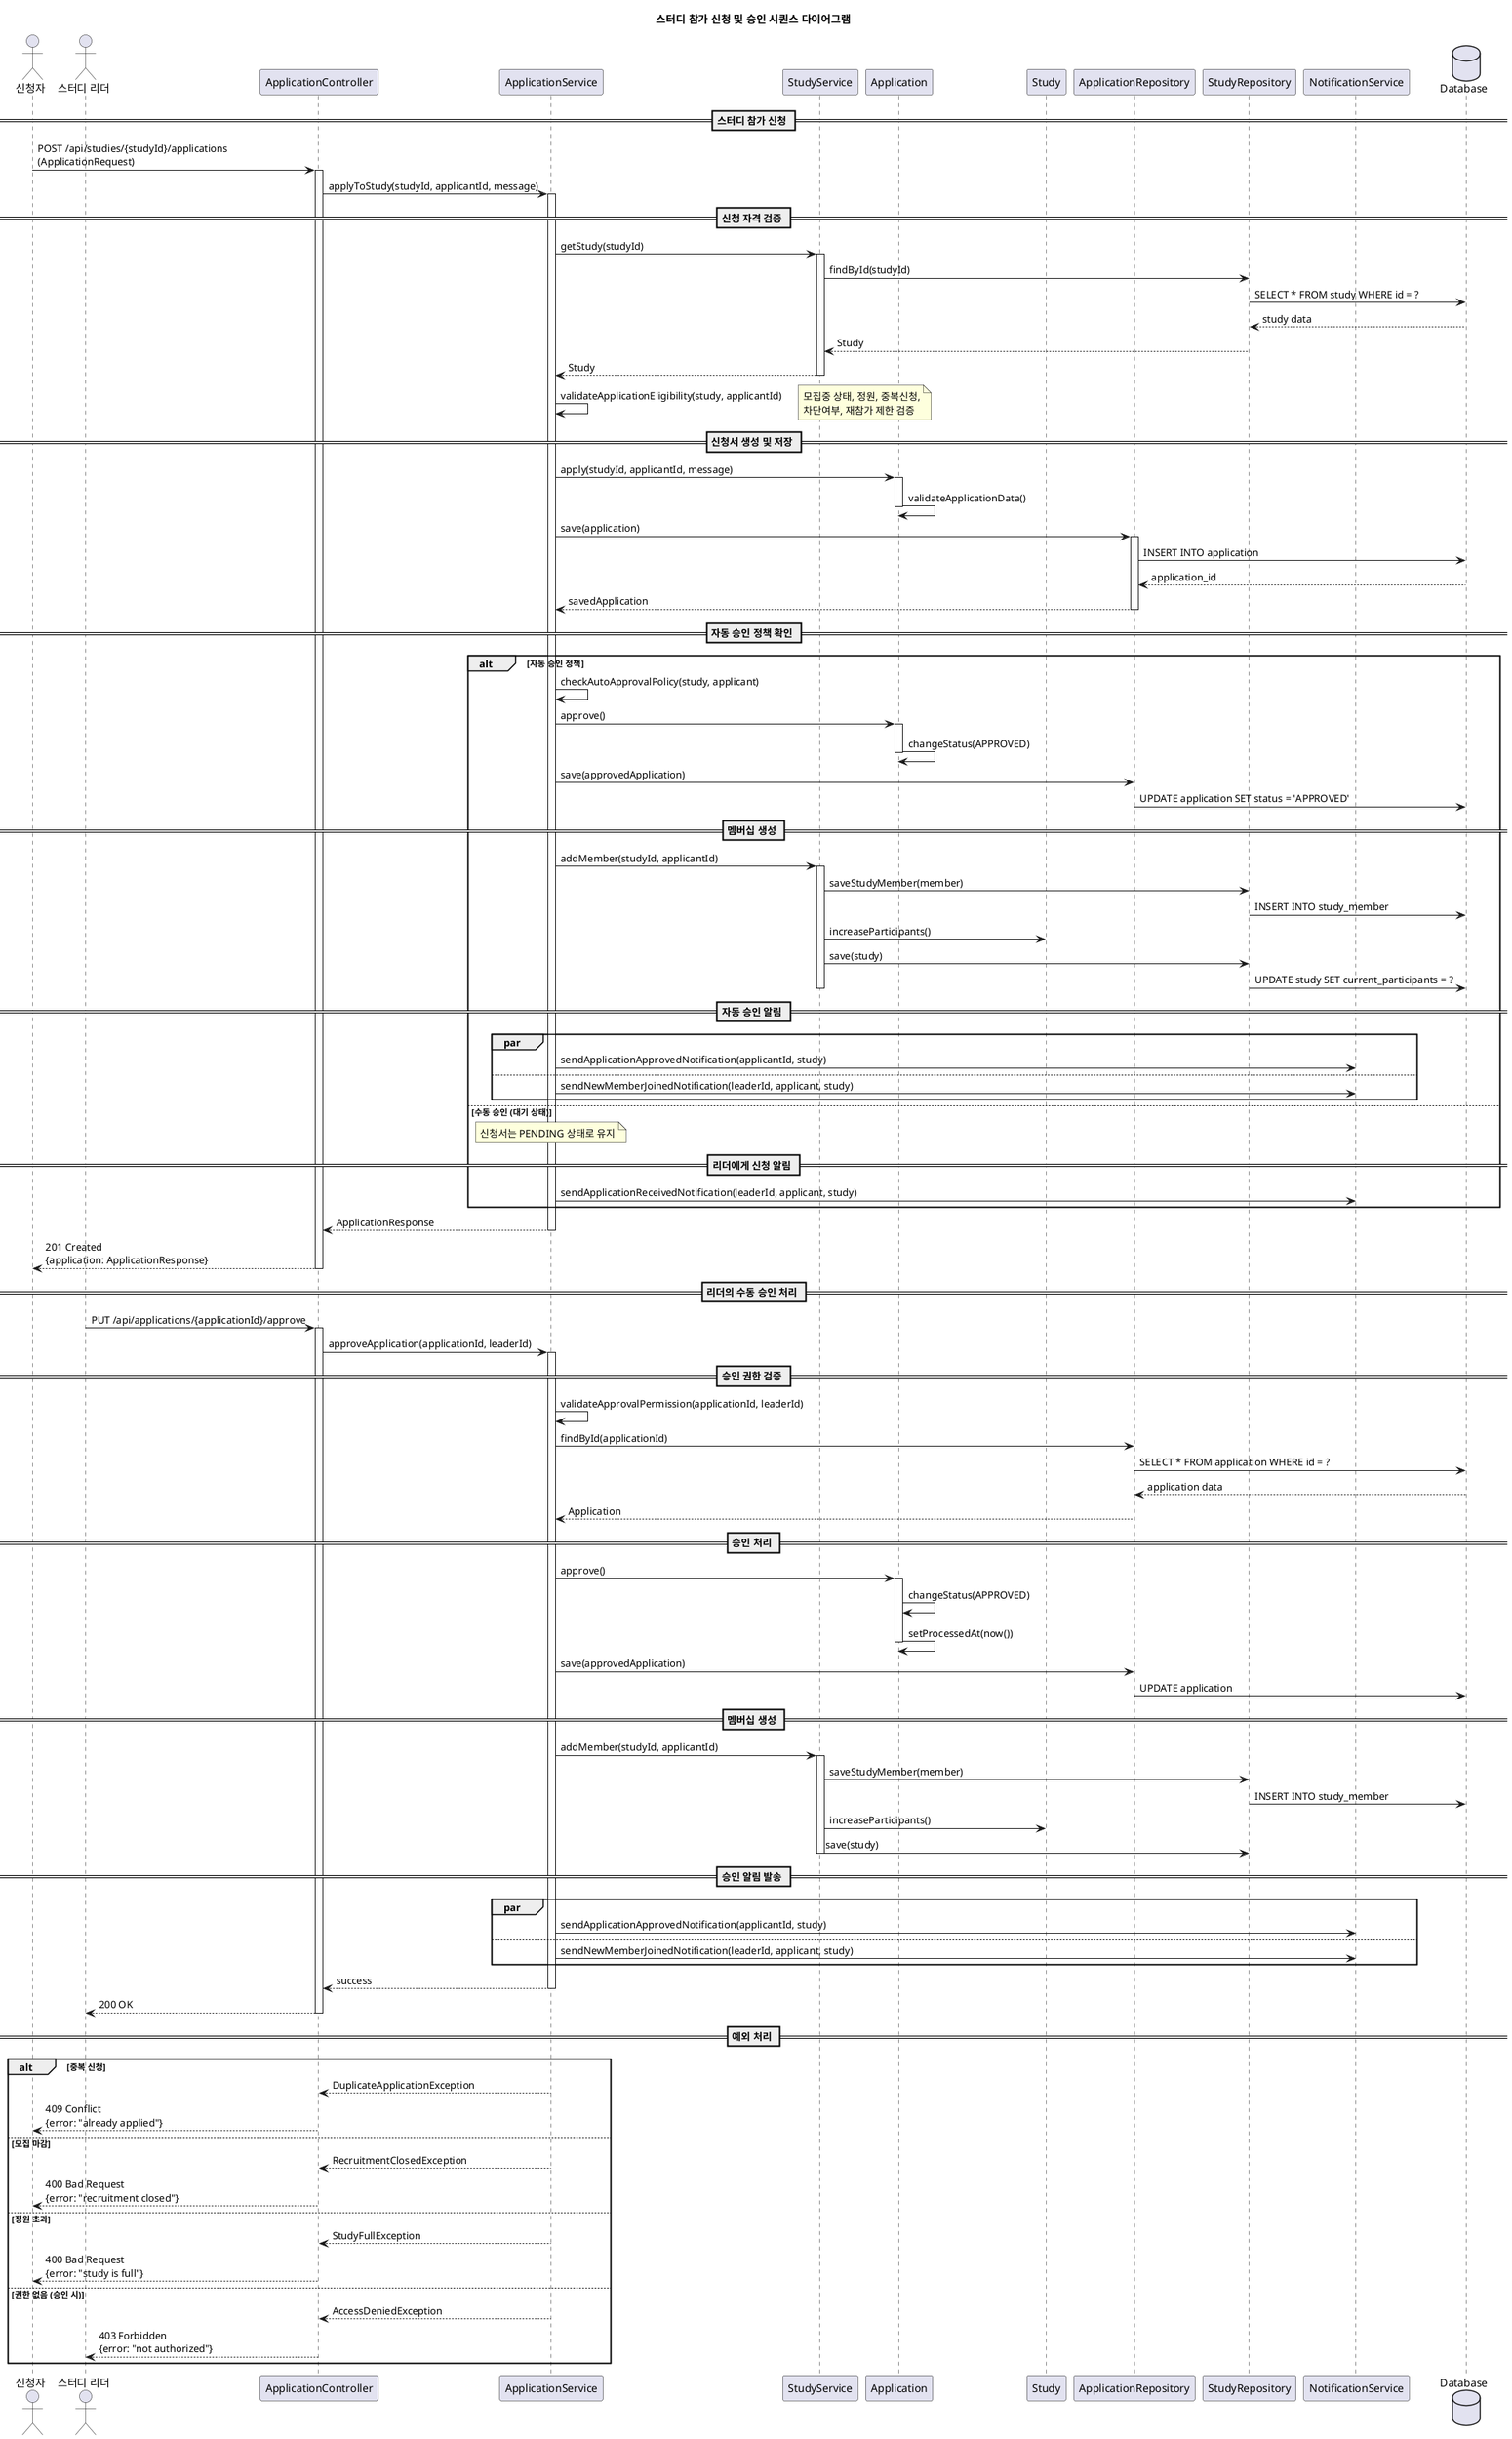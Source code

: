 @startuml
title 스터디 참가 신청 및 승인 시퀀스 다이어그램

actor "신청자" as Applicant
actor "스터디 리더" as Leader
participant "ApplicationController" as AppController
participant "ApplicationService" as AppService
participant "StudyService" as StudyService
participant "Application" as AppDomain
participant "Study" as StudyDomain
participant "ApplicationRepository" as AppRepository
participant "StudyRepository" as StudyRepo
participant "NotificationService" as NotifyService
database "Database" as DB

== 스터디 참가 신청 ==
Applicant -> AppController: POST /api/studies/{studyId}/applications\n(ApplicationRequest)
activate AppController

AppController -> AppService: applyToStudy(studyId, applicantId, message)
activate AppService

== 신청 자격 검증 ==
AppService -> StudyService: getStudy(studyId)
activate StudyService
StudyService -> StudyRepo: findById(studyId)
StudyRepo -> DB: SELECT * FROM study WHERE id = ?
DB --> StudyRepo: study data
StudyRepo --> StudyService: Study
StudyService --> AppService: Study
deactivate StudyService

AppService -> AppService: validateApplicationEligibility(study, applicantId)
note right: 모집중 상태, 정원, 중복신청,\n차단여부, 재참가 제한 검증

== 신청서 생성 및 저장 ==
AppService -> AppDomain: apply(studyId, applicantId, message)
activate AppDomain
AppDomain -> AppDomain: validateApplicationData()
deactivate AppDomain

AppService -> AppRepository: save(application)
activate AppRepository
AppRepository -> DB: INSERT INTO application
DB --> AppRepository: application_id
AppRepository --> AppService: savedApplication
deactivate AppRepository

== 자동 승인 정책 확인 ==
alt 자동 승인 정책
    AppService -> AppService: checkAutoApprovalPolicy(study, applicant)

    AppService -> AppDomain: approve()
    activate AppDomain
    AppDomain -> AppDomain: changeStatus(APPROVED)
    deactivate AppDomain

    AppService -> AppRepository: save(approvedApplication)
    AppRepository -> DB: UPDATE application SET status = 'APPROVED'

    == 멤버십 생성 ==
    AppService -> StudyService: addMember(studyId, applicantId)
    activate StudyService
    StudyService -> StudyRepo: saveStudyMember(member)
    StudyRepo -> DB: INSERT INTO study_member
    StudyService -> StudyDomain: increaseParticipants()
    StudyService -> StudyRepo: save(study)
    StudyRepo -> DB: UPDATE study SET current_participants = ?
    deactivate StudyService

    == 자동 승인 알림 ==
    par
        AppService -> NotifyService: sendApplicationApprovedNotification(applicantId, study)
    else
        AppService -> NotifyService: sendNewMemberJoinedNotification(leaderId, applicant, study)
    end

else 수동 승인 (대기 상태)
    note over AppService: 신청서는 PENDING 상태로 유지

    == 리더에게 신청 알림 ==
    AppService -> NotifyService: sendApplicationReceivedNotification(leaderId, applicant, study)
end

AppService --> AppController: ApplicationResponse
deactivate AppService

AppController --> Applicant: 201 Created\n{application: ApplicationResponse}
deactivate AppController

== 리더의 수동 승인 처리 ==
Leader -> AppController: PUT /api/applications/{applicationId}/approve
activate AppController

AppController -> AppService: approveApplication(applicationId, leaderId)
activate AppService

== 승인 권한 검증 ==
AppService -> AppService: validateApprovalPermission(applicationId, leaderId)

AppService -> AppRepository: findById(applicationId)
AppRepository -> DB: SELECT * FROM application WHERE id = ?
DB --> AppRepository: application data
AppRepository --> AppService: Application

== 승인 처리 ==
AppService -> AppDomain: approve()
activate AppDomain
AppDomain -> AppDomain: changeStatus(APPROVED)
AppDomain -> AppDomain: setProcessedAt(now())
deactivate AppDomain

AppService -> AppRepository: save(approvedApplication)
AppRepository -> DB: UPDATE application

== 멤버십 생성 ==
AppService -> StudyService: addMember(studyId, applicantId)
activate StudyService
StudyService -> StudyRepo: saveStudyMember(member)
StudyRepo -> DB: INSERT INTO study_member
StudyService -> StudyDomain: increaseParticipants()
StudyService -> StudyRepo: save(study)
deactivate StudyService

== 승인 알림 발송 ==
par
    AppService -> NotifyService: sendApplicationApprovedNotification(applicantId, study)
else
    AppService -> NotifyService: sendNewMemberJoinedNotification(leaderId, applicant, study)
end

AppService --> AppController: success
deactivate AppService

AppController --> Leader: 200 OK
deactivate AppController

== 예외 처리 ==
alt 중복 신청
    AppService --> AppController: DuplicateApplicationException
    AppController --> Applicant: 409 Conflict\n{error: "already applied"}
else 모집 마감
    AppService --> AppController: RecruitmentClosedException
    AppController --> Applicant: 400 Bad Request\n{error: "recruitment closed"}
else 정원 초과
    AppService --> AppController: StudyFullException
    AppController --> Applicant: 400 Bad Request\n{error: "study is full"}
else 권한 없음 (승인 시)
    AppService --> AppController: AccessDeniedException
    AppController --> Leader: 403 Forbidden\n{error: "not authorized"}
end

@enduml
